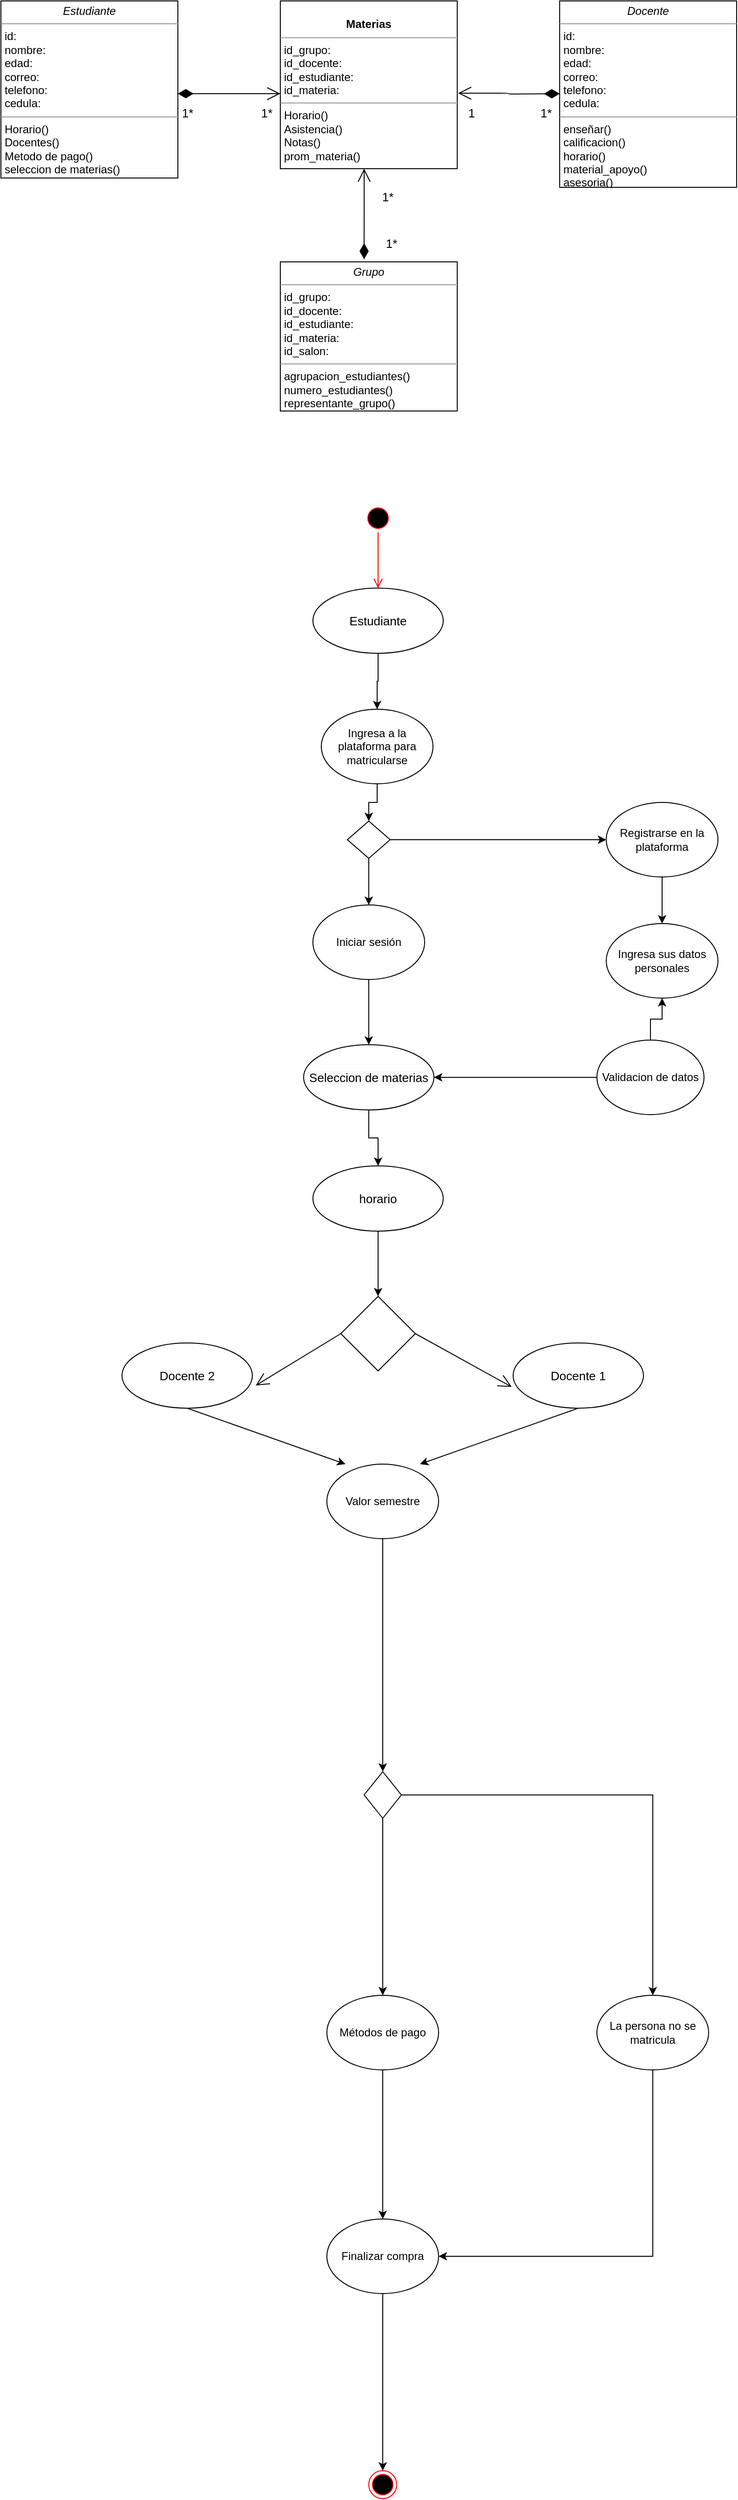 <mxfile version="15.1.1" type="github">
  <diagram id="DKQmSKSB_YhBJJDihOOI" name="Page-1">
    <mxGraphModel dx="1038" dy="579" grid="1" gridSize="10" guides="1" tooltips="1" connect="1" arrows="1" fold="1" page="1" pageScale="1" pageWidth="827" pageHeight="1169" math="0" shadow="0">
      <root>
        <mxCell id="0" />
        <mxCell id="1" parent="0" />
        <mxCell id="n0PF35sJ-o_M8EdGpgik-5" value="&lt;p style=&quot;margin: 0px ; margin-top: 4px ; text-align: center&quot;&gt;&lt;i&gt;Estudiante&lt;/i&gt;&lt;/p&gt;&lt;hr size=&quot;1&quot;&gt;&lt;p style=&quot;margin: 0px ; margin-left: 4px&quot;&gt;id:&lt;br&gt;nombre:&lt;/p&gt;&lt;p style=&quot;margin: 0px ; margin-left: 4px&quot;&gt;edad:&lt;/p&gt;&lt;p style=&quot;margin: 0px ; margin-left: 4px&quot;&gt;correo:&lt;/p&gt;&lt;p style=&quot;margin: 0px ; margin-left: 4px&quot;&gt;telefono:&lt;/p&gt;&lt;p style=&quot;margin: 0px ; margin-left: 4px&quot;&gt;cedula:&lt;/p&gt;&lt;hr size=&quot;1&quot;&gt;&lt;p style=&quot;margin: 0px ; margin-left: 4px&quot;&gt;Horario()&lt;br&gt;Docentes()&lt;/p&gt;&lt;p style=&quot;margin: 0px ; margin-left: 4px&quot;&gt;Metodo de pago()&lt;/p&gt;&lt;p style=&quot;margin: 0px ; margin-left: 4px&quot;&gt;seleccion de materias()&lt;/p&gt;" style="verticalAlign=top;align=left;overflow=fill;fontSize=12;fontFamily=Helvetica;html=1;" parent="1" vertex="1">
          <mxGeometry x="10" y="160" width="190" height="190" as="geometry" />
        </mxCell>
        <mxCell id="n0PF35sJ-o_M8EdGpgik-10" value="&lt;p style=&quot;margin: 0px ; margin-top: 4px ; text-align: center&quot;&gt;&lt;br&gt;&lt;b&gt;Materias&lt;/b&gt;&lt;/p&gt;&lt;hr size=&quot;1&quot;&gt;&lt;p style=&quot;margin: 0px ; margin-left: 4px&quot;&gt;id_grupo:&lt;br&gt;id_docente:&lt;/p&gt;&lt;p style=&quot;margin: 0px ; margin-left: 4px&quot;&gt;id_estudiante:&lt;/p&gt;&lt;p style=&quot;margin: 0px ; margin-left: 4px&quot;&gt;id_materia:&lt;/p&gt;&lt;hr size=&quot;1&quot;&gt;&lt;p style=&quot;margin: 0px ; margin-left: 4px&quot;&gt;Horario()&lt;br&gt;Asistencia()&lt;/p&gt;&lt;p style=&quot;margin: 0px ; margin-left: 4px&quot;&gt;Notas()&lt;/p&gt;&lt;p style=&quot;margin: 0px ; margin-left: 4px&quot;&gt;prom_materia()&lt;/p&gt;" style="verticalAlign=top;align=left;overflow=fill;fontSize=12;fontFamily=Helvetica;html=1;" parent="1" vertex="1">
          <mxGeometry x="310" y="160" width="190" height="180" as="geometry" />
        </mxCell>
        <mxCell id="n0PF35sJ-o_M8EdGpgik-11" value="&lt;p style=&quot;margin: 0px ; margin-top: 4px ; text-align: center&quot;&gt;&lt;i&gt;Docente&lt;/i&gt;&lt;/p&gt;&lt;hr size=&quot;1&quot;&gt;&lt;p style=&quot;margin: 0px ; margin-left: 4px&quot;&gt;id:&lt;/p&gt;&lt;p style=&quot;margin: 0px ; margin-left: 4px&quot;&gt;nombre:&lt;/p&gt;&lt;p style=&quot;margin: 0px ; margin-left: 4px&quot;&gt;edad:&lt;/p&gt;&lt;p style=&quot;margin: 0px ; margin-left: 4px&quot;&gt;correo:&lt;/p&gt;&lt;p style=&quot;margin: 0px ; margin-left: 4px&quot;&gt;telefono:&lt;/p&gt;&lt;p style=&quot;margin: 0px ; margin-left: 4px&quot;&gt;cedula:&lt;/p&gt;&lt;hr size=&quot;1&quot;&gt;&lt;p style=&quot;margin: 0px ; margin-left: 4px&quot;&gt;enseñar()&lt;/p&gt;&lt;p style=&quot;margin: 0px ; margin-left: 4px&quot;&gt;calificacion()&lt;/p&gt;&lt;p style=&quot;margin: 0px ; margin-left: 4px&quot;&gt;horario()&lt;/p&gt;&lt;p style=&quot;margin: 0px ; margin-left: 4px&quot;&gt;material_apoyo()&lt;/p&gt;&lt;p style=&quot;margin: 0px ; margin-left: 4px&quot;&gt;asesoria()&lt;/p&gt;" style="verticalAlign=top;align=left;overflow=fill;fontSize=12;fontFamily=Helvetica;html=1;" parent="1" vertex="1">
          <mxGeometry x="610" y="160" width="190" height="200" as="geometry" />
        </mxCell>
        <mxCell id="n0PF35sJ-o_M8EdGpgik-12" value="&lt;p style=&quot;margin: 0px ; margin-top: 4px ; text-align: center&quot;&gt;&lt;i&gt;Grupo&lt;/i&gt;&lt;/p&gt;&lt;hr size=&quot;1&quot;&gt;&lt;p style=&quot;margin: 0px ; margin-left: 4px&quot;&gt;id_grupo:&lt;/p&gt;&lt;p style=&quot;margin: 0px ; margin-left: 4px&quot;&gt;id_docente:&lt;/p&gt;&lt;p style=&quot;margin: 0px ; margin-left: 4px&quot;&gt;id_estudiante:&lt;br&gt;id_materia:&lt;/p&gt;&lt;p style=&quot;margin: 0px ; margin-left: 4px&quot;&gt;id_salon:&lt;/p&gt;&lt;hr size=&quot;1&quot;&gt;&lt;p style=&quot;margin: 0px ; margin-left: 4px&quot;&gt;agrupacion_estudiantes()&lt;/p&gt;&lt;p style=&quot;margin: 0px ; margin-left: 4px&quot;&gt;numero_estudiantes()&lt;/p&gt;&lt;p style=&quot;margin: 0px ; margin-left: 4px&quot;&gt;representante_grupo()&lt;/p&gt;" style="verticalAlign=top;align=left;overflow=fill;fontSize=12;fontFamily=Helvetica;html=1;" parent="1" vertex="1">
          <mxGeometry x="310" y="440" width="190" height="160" as="geometry" />
        </mxCell>
        <mxCell id="n0PF35sJ-o_M8EdGpgik-16" value="" style="endArrow=open;html=1;endSize=12;startArrow=diamondThin;startSize=14;startFill=1;edgeStyle=orthogonalEdgeStyle;align=left;verticalAlign=bottom;fontSize=20;" parent="1" edge="1">
          <mxGeometry x="-1" y="3" relative="1" as="geometry">
            <mxPoint x="200" y="259.5" as="sourcePoint" />
            <mxPoint x="310" y="259.5" as="targetPoint" />
          </mxGeometry>
        </mxCell>
        <mxCell id="n0PF35sJ-o_M8EdGpgik-17" value="1*" style="text;html=1;align=center;verticalAlign=middle;resizable=0;points=[];autosize=1;strokeColor=none;fillColor=none;fontSize=13;" parent="1" vertex="1">
          <mxGeometry x="195" y="270" width="30" height="20" as="geometry" />
        </mxCell>
        <mxCell id="n0PF35sJ-o_M8EdGpgik-18" value="1*" style="text;html=1;align=center;verticalAlign=middle;resizable=0;points=[];autosize=1;strokeColor=none;fillColor=none;fontSize=13;" parent="1" vertex="1">
          <mxGeometry x="280" y="270" width="30" height="20" as="geometry" />
        </mxCell>
        <mxCell id="n0PF35sJ-o_M8EdGpgik-19" value="" style="endArrow=open;html=1;endSize=12;startArrow=diamondThin;startSize=14;startFill=1;edgeStyle=orthogonalEdgeStyle;align=left;verticalAlign=bottom;fontSize=20;entryX=1.005;entryY=0.55;entryDx=0;entryDy=0;entryPerimeter=0;" parent="1" target="n0PF35sJ-o_M8EdGpgik-10" edge="1">
          <mxGeometry x="-1" y="3" relative="1" as="geometry">
            <mxPoint x="610" y="259.5" as="sourcePoint" />
            <mxPoint x="510" y="259.5" as="targetPoint" />
          </mxGeometry>
        </mxCell>
        <mxCell id="n0PF35sJ-o_M8EdGpgik-20" value="1*" style="text;html=1;align=center;verticalAlign=middle;resizable=0;points=[];autosize=1;strokeColor=none;fillColor=none;fontSize=13;" parent="1" vertex="1">
          <mxGeometry x="580" y="270" width="30" height="20" as="geometry" />
        </mxCell>
        <mxCell id="n0PF35sJ-o_M8EdGpgik-21" value="1" style="text;html=1;align=center;verticalAlign=middle;resizable=0;points=[];autosize=1;strokeColor=none;fillColor=none;fontSize=13;" parent="1" vertex="1">
          <mxGeometry x="505" y="270" width="20" height="20" as="geometry" />
        </mxCell>
        <mxCell id="n0PF35sJ-o_M8EdGpgik-22" value="" style="endArrow=open;html=1;endSize=12;startArrow=diamondThin;startSize=14;startFill=1;edgeStyle=orthogonalEdgeStyle;align=left;verticalAlign=bottom;fontSize=20;entryX=0.474;entryY=1;entryDx=0;entryDy=0;entryPerimeter=0;" parent="1" target="n0PF35sJ-o_M8EdGpgik-10" edge="1">
          <mxGeometry x="-1" y="3" relative="1" as="geometry">
            <mxPoint x="400" y="420" as="sourcePoint" />
            <mxPoint x="400" y="360" as="targetPoint" />
            <Array as="points">
              <mxPoint x="400" y="437" />
            </Array>
          </mxGeometry>
        </mxCell>
        <mxCell id="n0PF35sJ-o_M8EdGpgik-23" value="1*" style="text;html=1;align=center;verticalAlign=middle;resizable=0;points=[];autosize=1;strokeColor=none;fillColor=none;fontSize=13;" parent="1" vertex="1">
          <mxGeometry x="410" y="360" width="30" height="20" as="geometry" />
        </mxCell>
        <mxCell id="n0PF35sJ-o_M8EdGpgik-24" value="1*" style="text;html=1;align=center;verticalAlign=middle;resizable=0;points=[];autosize=1;strokeColor=none;fillColor=none;fontSize=13;" parent="1" vertex="1">
          <mxGeometry x="414" y="410" width="30" height="20" as="geometry" />
        </mxCell>
        <mxCell id="n0PF35sJ-o_M8EdGpgik-25" value="" style="ellipse;html=1;shape=startState;fillColor=#000000;strokeColor=#ff0000;fontSize=13;" parent="1" vertex="1">
          <mxGeometry x="400" y="700" width="30" height="30" as="geometry" />
        </mxCell>
        <mxCell id="n0PF35sJ-o_M8EdGpgik-26" value="" style="edgeStyle=orthogonalEdgeStyle;html=1;verticalAlign=bottom;endArrow=open;endSize=8;strokeColor=#ff0000;fontSize=13;" parent="1" source="n0PF35sJ-o_M8EdGpgik-25" edge="1">
          <mxGeometry relative="1" as="geometry">
            <mxPoint x="415" y="790" as="targetPoint" />
          </mxGeometry>
        </mxCell>
        <mxCell id="x01kGC2Ik8L-DM9hAHud-38" style="edgeStyle=orthogonalEdgeStyle;rounded=0;orthogonalLoop=1;jettySize=auto;html=1;entryX=0.5;entryY=0;entryDx=0;entryDy=0;" edge="1" parent="1" source="n0PF35sJ-o_M8EdGpgik-27" target="x01kGC2Ik8L-DM9hAHud-29">
          <mxGeometry relative="1" as="geometry" />
        </mxCell>
        <mxCell id="n0PF35sJ-o_M8EdGpgik-27" value="Estudiante" style="ellipse;whiteSpace=wrap;html=1;fontSize=13;" parent="1" vertex="1">
          <mxGeometry x="345" y="790" width="140" height="70" as="geometry" />
        </mxCell>
        <mxCell id="x01kGC2Ik8L-DM9hAHud-42" style="edgeStyle=orthogonalEdgeStyle;rounded=0;orthogonalLoop=1;jettySize=auto;html=1;exitX=0.5;exitY=1;exitDx=0;exitDy=0;entryX=0.5;entryY=0;entryDx=0;entryDy=0;" edge="1" parent="1" source="n0PF35sJ-o_M8EdGpgik-34" target="n0PF35sJ-o_M8EdGpgik-36">
          <mxGeometry relative="1" as="geometry" />
        </mxCell>
        <mxCell id="n0PF35sJ-o_M8EdGpgik-34" value="&#xa;&#xa;&lt;span style=&quot;color: rgb(0, 0, 0); font-family: helvetica; font-size: 13px; font-style: normal; font-weight: 400; letter-spacing: normal; text-align: center; text-indent: 0px; text-transform: none; word-spacing: 0px; background-color: rgb(248, 249, 250); display: inline; float: none;&quot;&gt;Seleccion de materias&lt;/span&gt;&#xa;&#xa;" style="ellipse;whiteSpace=wrap;html=1;fontSize=13;" parent="1" vertex="1">
          <mxGeometry x="335" y="1280" width="140" height="70" as="geometry" />
        </mxCell>
        <mxCell id="x01kGC2Ik8L-DM9hAHud-35" style="edgeStyle=orthogonalEdgeStyle;rounded=0;orthogonalLoop=1;jettySize=auto;html=1;entryX=0.5;entryY=0;entryDx=0;entryDy=0;" edge="1" parent="1" source="n0PF35sJ-o_M8EdGpgik-36" target="x01kGC2Ik8L-DM9hAHud-5">
          <mxGeometry relative="1" as="geometry" />
        </mxCell>
        <mxCell id="n0PF35sJ-o_M8EdGpgik-36" value="horario" style="ellipse;whiteSpace=wrap;html=1;fontSize=13;" parent="1" vertex="1">
          <mxGeometry x="345" y="1410" width="140" height="70" as="geometry" />
        </mxCell>
        <mxCell id="n0PF35sJ-o_M8EdGpgik-39" value="" style="endArrow=open;endFill=1;endSize=12;html=1;fontSize=13;exitX=1;exitY=0.5;exitDx=0;exitDy=0;entryX=-0.011;entryY=0.674;entryDx=0;entryDy=0;entryPerimeter=0;" parent="1" edge="1" target="n0PF35sJ-o_M8EdGpgik-41" source="x01kGC2Ik8L-DM9hAHud-5">
          <mxGeometry width="160" relative="1" as="geometry">
            <mxPoint x="474" y="1390" as="sourcePoint" />
            <mxPoint x="610" y="1390" as="targetPoint" />
          </mxGeometry>
        </mxCell>
        <mxCell id="n0PF35sJ-o_M8EdGpgik-40" value="" style="endArrow=open;endFill=1;endSize=12;html=1;fontSize=13;exitX=0;exitY=0.5;exitDx=0;exitDy=0;entryX=1.026;entryY=0.651;entryDx=0;entryDy=0;entryPerimeter=0;" parent="1" edge="1" target="n0PF35sJ-o_M8EdGpgik-42" source="x01kGC2Ik8L-DM9hAHud-5">
          <mxGeometry width="160" relative="1" as="geometry">
            <mxPoint x="354" y="1389.5" as="sourcePoint" />
            <mxPoint x="220" y="1390" as="targetPoint" />
          </mxGeometry>
        </mxCell>
        <mxCell id="n0PF35sJ-o_M8EdGpgik-41" value="Docente 1" style="ellipse;whiteSpace=wrap;html=1;fontSize=13;" parent="1" vertex="1">
          <mxGeometry x="560" y="1600" width="140" height="70" as="geometry" />
        </mxCell>
        <mxCell id="n0PF35sJ-o_M8EdGpgik-42" value="Docente 2" style="ellipse;whiteSpace=wrap;html=1;fontSize=13;" parent="1" vertex="1">
          <mxGeometry x="140" y="1600" width="140" height="70" as="geometry" />
        </mxCell>
        <mxCell id="x01kGC2Ik8L-DM9hAHud-5" value="" style="rhombus;whiteSpace=wrap;html=1;" vertex="1" parent="1">
          <mxGeometry x="375" y="1550" width="80" height="80" as="geometry" />
        </mxCell>
        <mxCell id="x01kGC2Ik8L-DM9hAHud-8" value="" style="endArrow=classic;html=1;entryX=0;entryY=0.5;entryDx=0;entryDy=0;exitX=0.5;exitY=1;exitDx=0;exitDy=0;" edge="1" parent="1" source="n0PF35sJ-o_M8EdGpgik-42">
          <mxGeometry width="50" height="50" relative="1" as="geometry">
            <mxPoint x="150" y="1600" as="sourcePoint" />
            <mxPoint x="380" y="1730" as="targetPoint" />
          </mxGeometry>
        </mxCell>
        <mxCell id="x01kGC2Ik8L-DM9hAHud-9" value="" style="endArrow=classic;html=1;entryX=1;entryY=0.5;entryDx=0;entryDy=0;exitX=0.5;exitY=1;exitDx=0;exitDy=0;" edge="1" parent="1" source="n0PF35sJ-o_M8EdGpgik-41">
          <mxGeometry width="50" height="50" relative="1" as="geometry">
            <mxPoint x="520" y="1570" as="sourcePoint" />
            <mxPoint x="460" y="1730" as="targetPoint" />
          </mxGeometry>
        </mxCell>
        <mxCell id="x01kGC2Ik8L-DM9hAHud-33" style="edgeStyle=orthogonalEdgeStyle;rounded=0;orthogonalLoop=1;jettySize=auto;html=1;entryX=0.5;entryY=0;entryDx=0;entryDy=0;" edge="1" parent="1" source="x01kGC2Ik8L-DM9hAHud-11" target="x01kGC2Ik8L-DM9hAHud-21">
          <mxGeometry relative="1" as="geometry" />
        </mxCell>
        <mxCell id="x01kGC2Ik8L-DM9hAHud-11" value="&lt;font style=&quot;vertical-align: inherit&quot;&gt;&lt;font style=&quot;vertical-align: inherit&quot;&gt;Valor semestre&lt;/font&gt;&lt;/font&gt;" style="ellipse;whiteSpace=wrap;html=1;" vertex="1" parent="1">
          <mxGeometry x="360" y="1730" width="120" height="80" as="geometry" />
        </mxCell>
        <mxCell id="x01kGC2Ik8L-DM9hAHud-28" style="edgeStyle=orthogonalEdgeStyle;rounded=0;orthogonalLoop=1;jettySize=auto;html=1;entryX=0.5;entryY=0;entryDx=0;entryDy=0;" edge="1" parent="1" source="x01kGC2Ik8L-DM9hAHud-13" target="x01kGC2Ik8L-DM9hAHud-15">
          <mxGeometry relative="1" as="geometry" />
        </mxCell>
        <mxCell id="x01kGC2Ik8L-DM9hAHud-13" value="&lt;font style=&quot;vertical-align: inherit&quot;&gt;&lt;font style=&quot;vertical-align: inherit&quot;&gt;Métodos de pago&lt;/font&gt;&lt;/font&gt;" style="ellipse;whiteSpace=wrap;html=1;" vertex="1" parent="1">
          <mxGeometry x="360" y="2300" width="120" height="80" as="geometry" />
        </mxCell>
        <mxCell id="x01kGC2Ik8L-DM9hAHud-27" style="edgeStyle=orthogonalEdgeStyle;rounded=0;orthogonalLoop=1;jettySize=auto;html=1;" edge="1" parent="1" source="x01kGC2Ik8L-DM9hAHud-15" target="x01kGC2Ik8L-DM9hAHud-16">
          <mxGeometry relative="1" as="geometry" />
        </mxCell>
        <mxCell id="x01kGC2Ik8L-DM9hAHud-15" value="&lt;font style=&quot;vertical-align: inherit&quot;&gt;&lt;font style=&quot;vertical-align: inherit&quot;&gt;Finalizar compra&lt;/font&gt;&lt;/font&gt;" style="ellipse;whiteSpace=wrap;html=1;" vertex="1" parent="1">
          <mxGeometry x="360" y="2540" width="120" height="80" as="geometry" />
        </mxCell>
        <mxCell id="x01kGC2Ik8L-DM9hAHud-16" value="" style="ellipse;html=1;shape=endState;fillColor=#000000;strokeColor=#ff0000;" vertex="1" parent="1">
          <mxGeometry x="405" y="2810" width="30" height="30" as="geometry" />
        </mxCell>
        <mxCell id="x01kGC2Ik8L-DM9hAHud-22" style="edgeStyle=orthogonalEdgeStyle;rounded=0;orthogonalLoop=1;jettySize=auto;html=1;entryX=0.5;entryY=0;entryDx=0;entryDy=0;" edge="1" parent="1" source="x01kGC2Ik8L-DM9hAHud-21" target="x01kGC2Ik8L-DM9hAHud-24">
          <mxGeometry relative="1" as="geometry">
            <mxPoint x="710" y="1900" as="targetPoint" />
          </mxGeometry>
        </mxCell>
        <mxCell id="x01kGC2Ik8L-DM9hAHud-23" style="edgeStyle=orthogonalEdgeStyle;rounded=0;orthogonalLoop=1;jettySize=auto;html=1;entryX=0.5;entryY=0;entryDx=0;entryDy=0;" edge="1" parent="1" source="x01kGC2Ik8L-DM9hAHud-21" target="x01kGC2Ik8L-DM9hAHud-13">
          <mxGeometry relative="1" as="geometry" />
        </mxCell>
        <mxCell id="x01kGC2Ik8L-DM9hAHud-21" value="" style="rhombus;whiteSpace=wrap;html=1;" vertex="1" parent="1">
          <mxGeometry x="400" y="2060" width="40" height="50" as="geometry" />
        </mxCell>
        <mxCell id="x01kGC2Ik8L-DM9hAHud-26" style="edgeStyle=orthogonalEdgeStyle;rounded=0;orthogonalLoop=1;jettySize=auto;html=1;exitX=0.5;exitY=1;exitDx=0;exitDy=0;entryX=1;entryY=0.5;entryDx=0;entryDy=0;" edge="1" parent="1" source="x01kGC2Ik8L-DM9hAHud-24" target="x01kGC2Ik8L-DM9hAHud-15">
          <mxGeometry relative="1" as="geometry" />
        </mxCell>
        <mxCell id="x01kGC2Ik8L-DM9hAHud-24" value="&lt;font style=&quot;vertical-align: inherit&quot;&gt;&lt;font style=&quot;vertical-align: inherit&quot;&gt;La persona no se matricula&lt;/font&gt;&lt;/font&gt;" style="ellipse;whiteSpace=wrap;html=1;" vertex="1" parent="1">
          <mxGeometry x="650" y="2300" width="120" height="80" as="geometry" />
        </mxCell>
        <mxCell id="x01kGC2Ik8L-DM9hAHud-39" style="edgeStyle=orthogonalEdgeStyle;rounded=0;orthogonalLoop=1;jettySize=auto;html=1;entryX=0.5;entryY=0;entryDx=0;entryDy=0;" edge="1" parent="1" source="x01kGC2Ik8L-DM9hAHud-29" target="x01kGC2Ik8L-DM9hAHud-36">
          <mxGeometry relative="1" as="geometry" />
        </mxCell>
        <mxCell id="x01kGC2Ik8L-DM9hAHud-29" value="&lt;font style=&quot;vertical-align: inherit&quot;&gt;&lt;font style=&quot;vertical-align: inherit&quot;&gt;Ingresa a la plataforma para matricularse&lt;/font&gt;&lt;/font&gt;" style="ellipse;whiteSpace=wrap;html=1;" vertex="1" parent="1">
          <mxGeometry x="354" y="920" width="120" height="80" as="geometry" />
        </mxCell>
        <mxCell id="x01kGC2Ik8L-DM9hAHud-30" value="&lt;font style=&quot;vertical-align: inherit&quot;&gt;&lt;font style=&quot;vertical-align: inherit&quot;&gt;Ingresa sus datos&lt;br&gt;personales&lt;br&gt;&lt;/font&gt;&lt;/font&gt;" style="ellipse;whiteSpace=wrap;html=1;" vertex="1" parent="1">
          <mxGeometry x="660" y="1150" width="120" height="80" as="geometry" />
        </mxCell>
        <mxCell id="x01kGC2Ik8L-DM9hAHud-43" style="edgeStyle=orthogonalEdgeStyle;rounded=0;orthogonalLoop=1;jettySize=auto;html=1;entryX=1;entryY=0.5;entryDx=0;entryDy=0;" edge="1" parent="1" source="x01kGC2Ik8L-DM9hAHud-31" target="n0PF35sJ-o_M8EdGpgik-34">
          <mxGeometry relative="1" as="geometry" />
        </mxCell>
        <mxCell id="x01kGC2Ik8L-DM9hAHud-44" style="edgeStyle=orthogonalEdgeStyle;rounded=0;orthogonalLoop=1;jettySize=auto;html=1;exitX=0.5;exitY=0;exitDx=0;exitDy=0;entryX=0.5;entryY=1;entryDx=0;entryDy=0;" edge="1" parent="1" source="x01kGC2Ik8L-DM9hAHud-31" target="x01kGC2Ik8L-DM9hAHud-30">
          <mxGeometry relative="1" as="geometry" />
        </mxCell>
        <mxCell id="x01kGC2Ik8L-DM9hAHud-31" value="&lt;font style=&quot;vertical-align: inherit&quot;&gt;&lt;font style=&quot;vertical-align: inherit&quot;&gt;Validacion de datos&lt;/font&gt;&lt;/font&gt;" style="ellipse;whiteSpace=wrap;html=1;" vertex="1" parent="1">
          <mxGeometry x="650" y="1275" width="115" height="80" as="geometry" />
        </mxCell>
        <mxCell id="x01kGC2Ik8L-DM9hAHud-46" style="edgeStyle=orthogonalEdgeStyle;rounded=0;orthogonalLoop=1;jettySize=auto;html=1;entryX=0.5;entryY=0;entryDx=0;entryDy=0;" edge="1" parent="1" source="x01kGC2Ik8L-DM9hAHud-32" target="x01kGC2Ik8L-DM9hAHud-30">
          <mxGeometry relative="1" as="geometry" />
        </mxCell>
        <mxCell id="x01kGC2Ik8L-DM9hAHud-32" value="&lt;font style=&quot;vertical-align: inherit&quot;&gt;&lt;font style=&quot;vertical-align: inherit&quot;&gt;Registrarse en la plataforma&lt;/font&gt;&lt;/font&gt;" style="ellipse;whiteSpace=wrap;html=1;" vertex="1" parent="1">
          <mxGeometry x="660" y="1020" width="120" height="80" as="geometry" />
        </mxCell>
        <mxCell id="x01kGC2Ik8L-DM9hAHud-40" style="edgeStyle=orthogonalEdgeStyle;rounded=0;orthogonalLoop=1;jettySize=auto;html=1;exitX=0.5;exitY=1;exitDx=0;exitDy=0;entryX=0.5;entryY=0;entryDx=0;entryDy=0;" edge="1" parent="1" source="x01kGC2Ik8L-DM9hAHud-36" target="x01kGC2Ik8L-DM9hAHud-37">
          <mxGeometry relative="1" as="geometry" />
        </mxCell>
        <mxCell id="x01kGC2Ik8L-DM9hAHud-45" style="edgeStyle=orthogonalEdgeStyle;rounded=0;orthogonalLoop=1;jettySize=auto;html=1;entryX=0;entryY=0.5;entryDx=0;entryDy=0;" edge="1" parent="1" source="x01kGC2Ik8L-DM9hAHud-36" target="x01kGC2Ik8L-DM9hAHud-32">
          <mxGeometry relative="1" as="geometry" />
        </mxCell>
        <mxCell id="x01kGC2Ik8L-DM9hAHud-36" value="" style="rhombus;whiteSpace=wrap;html=1;" vertex="1" parent="1">
          <mxGeometry x="382" y="1040" width="46" height="40" as="geometry" />
        </mxCell>
        <mxCell id="x01kGC2Ik8L-DM9hAHud-41" style="edgeStyle=orthogonalEdgeStyle;rounded=0;orthogonalLoop=1;jettySize=auto;html=1;exitX=0.5;exitY=1;exitDx=0;exitDy=0;entryX=0.5;entryY=0;entryDx=0;entryDy=0;" edge="1" parent="1" source="x01kGC2Ik8L-DM9hAHud-37" target="n0PF35sJ-o_M8EdGpgik-34">
          <mxGeometry relative="1" as="geometry" />
        </mxCell>
        <mxCell id="x01kGC2Ik8L-DM9hAHud-37" value="&lt;font style=&quot;vertical-align: inherit&quot;&gt;&lt;font style=&quot;vertical-align: inherit&quot;&gt;Iniciar sesión&lt;/font&gt;&lt;/font&gt;" style="ellipse;whiteSpace=wrap;html=1;" vertex="1" parent="1">
          <mxGeometry x="345" y="1130" width="120" height="80" as="geometry" />
        </mxCell>
      </root>
    </mxGraphModel>
  </diagram>
</mxfile>
